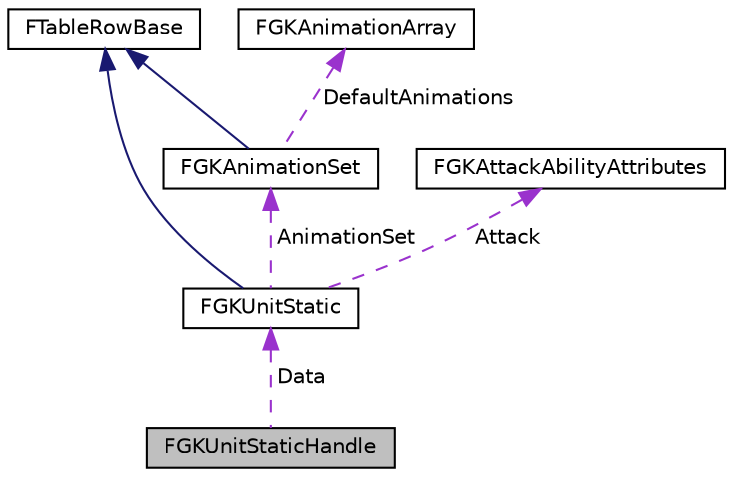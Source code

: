 digraph "FGKUnitStaticHandle"
{
 // LATEX_PDF_SIZE
  edge [fontname="Helvetica",fontsize="10",labelfontname="Helvetica",labelfontsize="10"];
  node [fontname="Helvetica",fontsize="10",shape=record];
  Node1 [label="FGKUnitStaticHandle",height=0.2,width=0.4,color="black", fillcolor="grey75", style="filled", fontcolor="black",tooltip=" "];
  Node2 -> Node1 [dir="back",color="darkorchid3",fontsize="10",style="dashed",label=" Data" ,fontname="Helvetica"];
  Node2 [label="FGKUnitStatic",height=0.2,width=0.4,color="black", fillcolor="white", style="filled",URL="$structFGKUnitStatic.html",tooltip=" "];
  Node3 -> Node2 [dir="back",color="midnightblue",fontsize="10",style="solid",fontname="Helvetica"];
  Node3 [label="FTableRowBase",height=0.2,width=0.4,color="black", fillcolor="white", style="filled",tooltip=" "];
  Node4 -> Node2 [dir="back",color="darkorchid3",fontsize="10",style="dashed",label=" Attack" ,fontname="Helvetica"];
  Node4 [label="FGKAttackAbilityAttributes",height=0.2,width=0.4,color="black", fillcolor="white", style="filled",URL="$structFGKAttackAbilityAttributes.html",tooltip=" "];
  Node5 -> Node2 [dir="back",color="darkorchid3",fontsize="10",style="dashed",label=" AnimationSet" ,fontname="Helvetica"];
  Node5 [label="FGKAnimationSet",height=0.2,width=0.4,color="black", fillcolor="white", style="filled",URL="$structFGKAnimationSet.html",tooltip=" "];
  Node3 -> Node5 [dir="back",color="midnightblue",fontsize="10",style="solid",fontname="Helvetica"];
  Node6 -> Node5 [dir="back",color="darkorchid3",fontsize="10",style="dashed",label=" DefaultAnimations" ,fontname="Helvetica"];
  Node6 [label="FGKAnimationArray",height=0.2,width=0.4,color="black", fillcolor="white", style="filled",URL="$structFGKAnimationArray.html",tooltip=" "];
}
